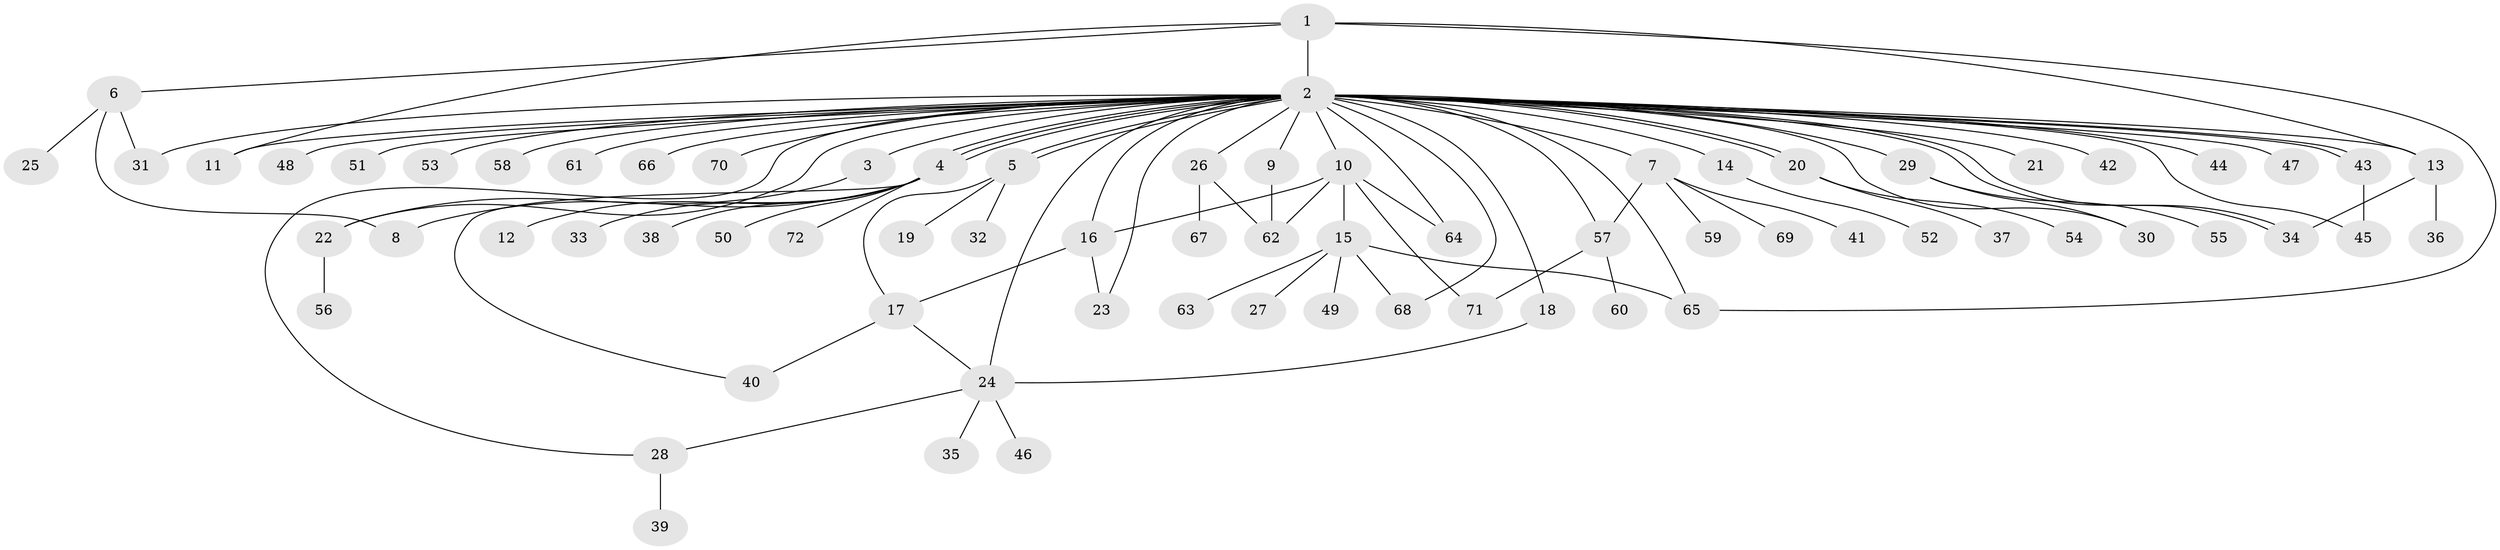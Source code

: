 // Generated by graph-tools (version 1.1) at 2025/26/03/09/25 03:26:09]
// undirected, 72 vertices, 100 edges
graph export_dot {
graph [start="1"]
  node [color=gray90,style=filled];
  1;
  2;
  3;
  4;
  5;
  6;
  7;
  8;
  9;
  10;
  11;
  12;
  13;
  14;
  15;
  16;
  17;
  18;
  19;
  20;
  21;
  22;
  23;
  24;
  25;
  26;
  27;
  28;
  29;
  30;
  31;
  32;
  33;
  34;
  35;
  36;
  37;
  38;
  39;
  40;
  41;
  42;
  43;
  44;
  45;
  46;
  47;
  48;
  49;
  50;
  51;
  52;
  53;
  54;
  55;
  56;
  57;
  58;
  59;
  60;
  61;
  62;
  63;
  64;
  65;
  66;
  67;
  68;
  69;
  70;
  71;
  72;
  1 -- 2;
  1 -- 6;
  1 -- 11;
  1 -- 13;
  1 -- 65;
  2 -- 3;
  2 -- 4;
  2 -- 4;
  2 -- 4;
  2 -- 5;
  2 -- 5;
  2 -- 7;
  2 -- 9;
  2 -- 10;
  2 -- 11;
  2 -- 13;
  2 -- 14;
  2 -- 16;
  2 -- 18;
  2 -- 20;
  2 -- 20;
  2 -- 21;
  2 -- 22;
  2 -- 23;
  2 -- 24;
  2 -- 26;
  2 -- 28;
  2 -- 29;
  2 -- 30;
  2 -- 31;
  2 -- 34;
  2 -- 34;
  2 -- 42;
  2 -- 43;
  2 -- 43;
  2 -- 44;
  2 -- 45;
  2 -- 47;
  2 -- 48;
  2 -- 51;
  2 -- 53;
  2 -- 57;
  2 -- 58;
  2 -- 61;
  2 -- 64;
  2 -- 65;
  2 -- 66;
  2 -- 68;
  2 -- 70;
  3 -- 22;
  4 -- 8;
  4 -- 12;
  4 -- 33;
  4 -- 38;
  4 -- 40;
  4 -- 50;
  4 -- 72;
  5 -- 17;
  5 -- 19;
  5 -- 32;
  6 -- 8;
  6 -- 25;
  6 -- 31;
  7 -- 41;
  7 -- 57;
  7 -- 59;
  7 -- 69;
  9 -- 62;
  10 -- 15;
  10 -- 16;
  10 -- 62;
  10 -- 64;
  10 -- 71;
  13 -- 34;
  13 -- 36;
  14 -- 52;
  15 -- 27;
  15 -- 49;
  15 -- 63;
  15 -- 65;
  15 -- 68;
  16 -- 17;
  16 -- 23;
  17 -- 24;
  17 -- 40;
  18 -- 24;
  20 -- 37;
  20 -- 54;
  22 -- 56;
  24 -- 28;
  24 -- 35;
  24 -- 46;
  26 -- 62;
  26 -- 67;
  28 -- 39;
  29 -- 30;
  29 -- 55;
  43 -- 45;
  57 -- 60;
  57 -- 71;
}
